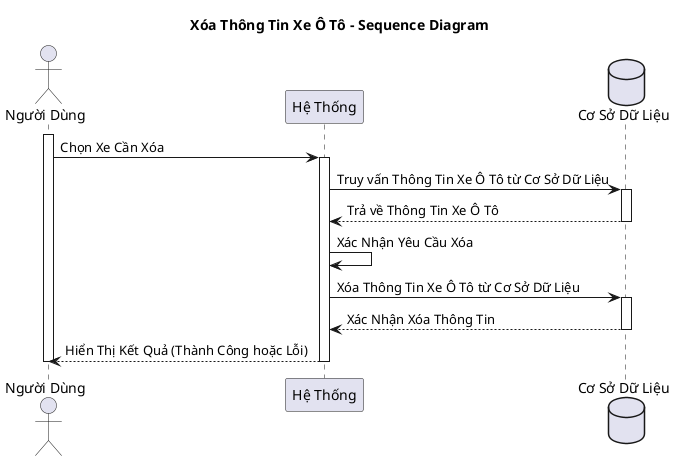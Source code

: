 @startuml
title Xóa Thông Tin Xe Ô Tô - Sequence Diagram

actor "Người Dùng" as user
participant "Hệ Thống" as system
database "Cơ Sở Dữ Liệu" as database

activate user
user -> system: Chọn Xe Cần Xóa
activate system
system -> database: Truy vấn Thông Tin Xe Ô Tô từ Cơ Sở Dữ Liệu
activate database
database --> system: Trả về Thông Tin Xe Ô Tô
deactivate database
system -> system: Xác Nhận Yêu Cầu Xóa
system -> database: Xóa Thông Tin Xe Ô Tô từ Cơ Sở Dữ Liệu
activate database
database --> system: Xác Nhận Xóa Thông Tin
deactivate database
system --> user: Hiển Thị Kết Quả (Thành Công hoặc Lỗi)
deactivate system
deactivate user
@enduml
